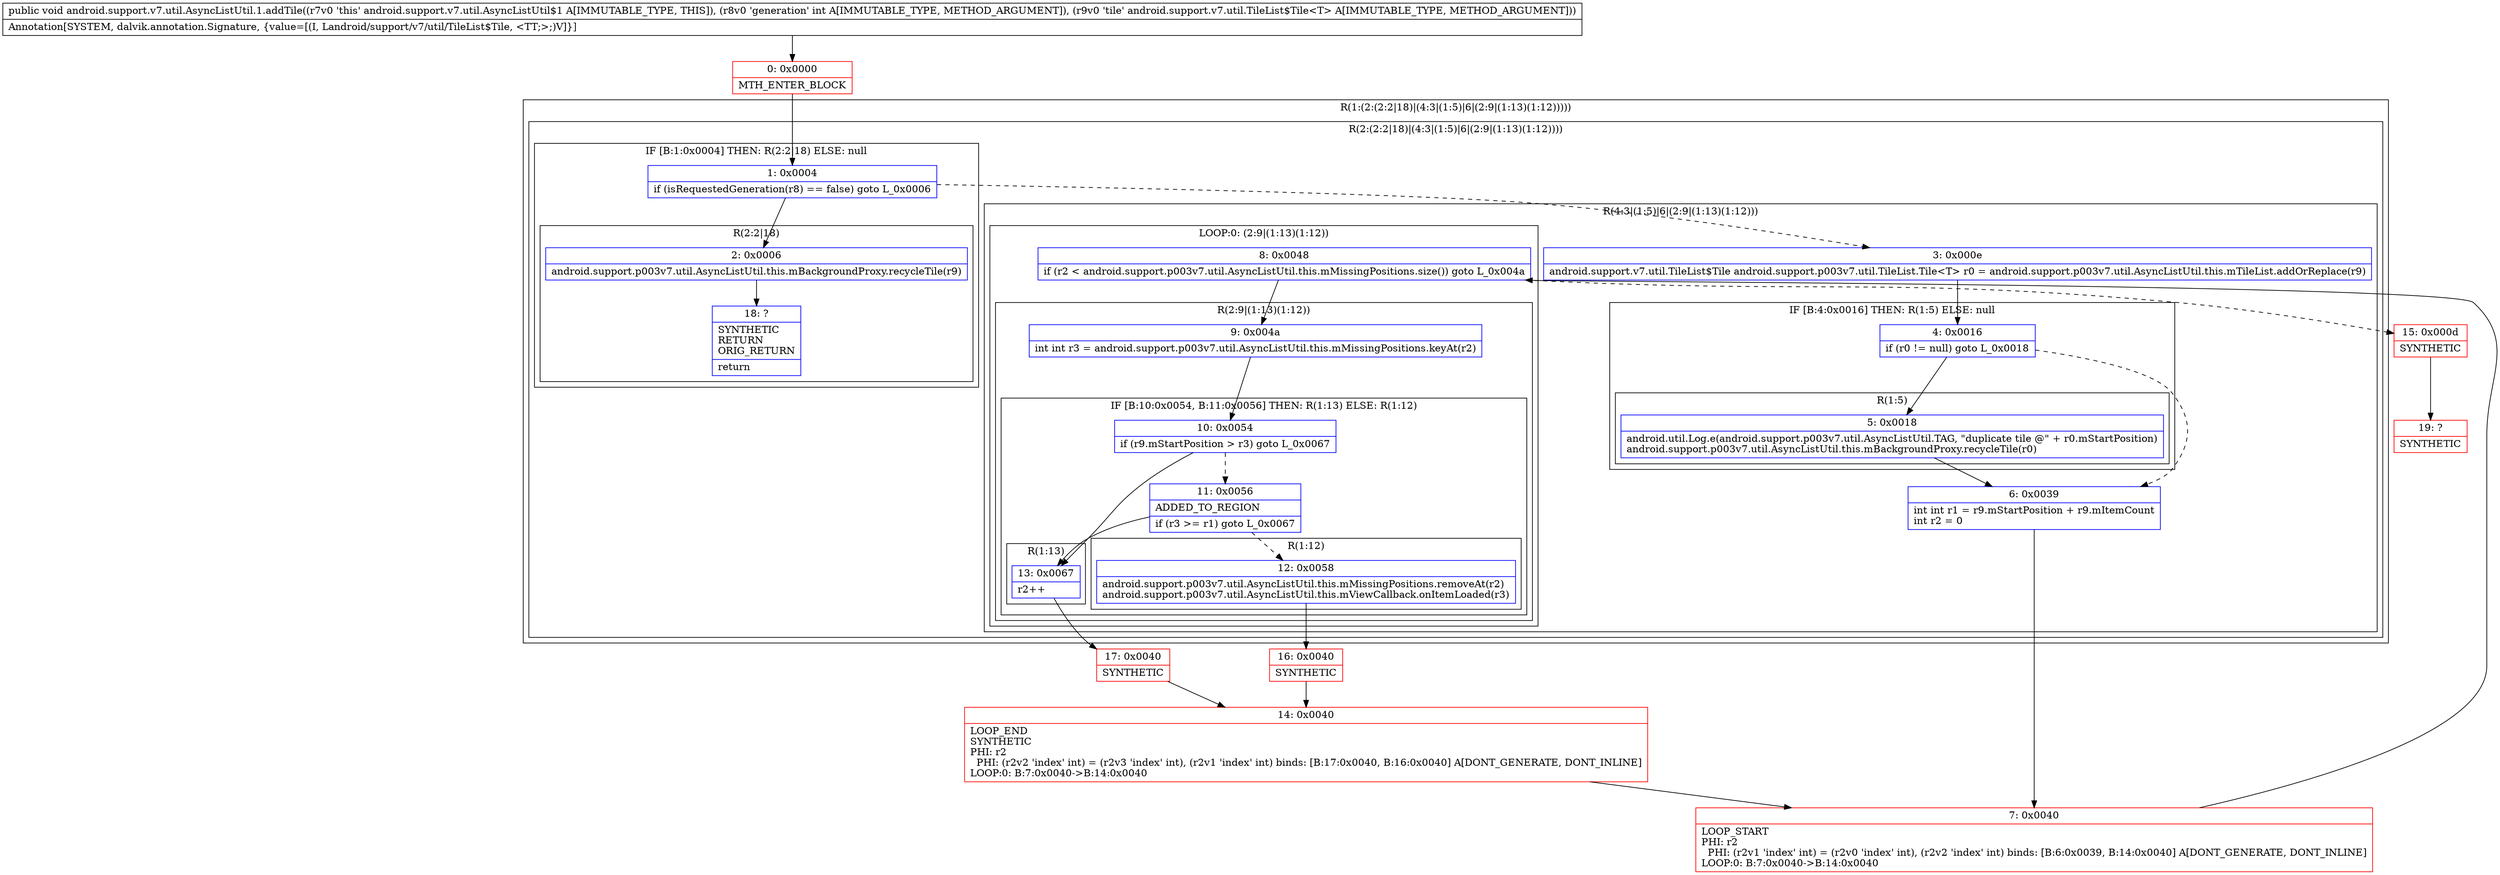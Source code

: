 digraph "CFG forandroid.support.v7.util.AsyncListUtil.1.addTile(ILandroid\/support\/v7\/util\/TileList$Tile;)V" {
subgraph cluster_Region_723106148 {
label = "R(1:(2:(2:2|18)|(4:3|(1:5)|6|(2:9|(1:13)(1:12)))))";
node [shape=record,color=blue];
subgraph cluster_Region_2029660697 {
label = "R(2:(2:2|18)|(4:3|(1:5)|6|(2:9|(1:13)(1:12))))";
node [shape=record,color=blue];
subgraph cluster_IfRegion_604714989 {
label = "IF [B:1:0x0004] THEN: R(2:2|18) ELSE: null";
node [shape=record,color=blue];
Node_1 [shape=record,label="{1\:\ 0x0004|if (isRequestedGeneration(r8) == false) goto L_0x0006\l}"];
subgraph cluster_Region_2050777367 {
label = "R(2:2|18)";
node [shape=record,color=blue];
Node_2 [shape=record,label="{2\:\ 0x0006|android.support.p003v7.util.AsyncListUtil.this.mBackgroundProxy.recycleTile(r9)\l}"];
Node_18 [shape=record,label="{18\:\ ?|SYNTHETIC\lRETURN\lORIG_RETURN\l|return\l}"];
}
}
subgraph cluster_Region_1555104735 {
label = "R(4:3|(1:5)|6|(2:9|(1:13)(1:12)))";
node [shape=record,color=blue];
Node_3 [shape=record,label="{3\:\ 0x000e|android.support.v7.util.TileList$Tile android.support.p003v7.util.TileList.Tile\<T\> r0 = android.support.p003v7.util.AsyncListUtil.this.mTileList.addOrReplace(r9)\l}"];
subgraph cluster_IfRegion_1437122458 {
label = "IF [B:4:0x0016] THEN: R(1:5) ELSE: null";
node [shape=record,color=blue];
Node_4 [shape=record,label="{4\:\ 0x0016|if (r0 != null) goto L_0x0018\l}"];
subgraph cluster_Region_1615741906 {
label = "R(1:5)";
node [shape=record,color=blue];
Node_5 [shape=record,label="{5\:\ 0x0018|android.util.Log.e(android.support.p003v7.util.AsyncListUtil.TAG, \"duplicate tile @\" + r0.mStartPosition)\landroid.support.p003v7.util.AsyncListUtil.this.mBackgroundProxy.recycleTile(r0)\l}"];
}
}
Node_6 [shape=record,label="{6\:\ 0x0039|int int r1 = r9.mStartPosition + r9.mItemCount\lint r2 = 0\l}"];
subgraph cluster_LoopRegion_1143754307 {
label = "LOOP:0: (2:9|(1:13)(1:12))";
node [shape=record,color=blue];
Node_8 [shape=record,label="{8\:\ 0x0048|if (r2 \< android.support.p003v7.util.AsyncListUtil.this.mMissingPositions.size()) goto L_0x004a\l}"];
subgraph cluster_Region_1450104263 {
label = "R(2:9|(1:13)(1:12))";
node [shape=record,color=blue];
Node_9 [shape=record,label="{9\:\ 0x004a|int int r3 = android.support.p003v7.util.AsyncListUtil.this.mMissingPositions.keyAt(r2)\l}"];
subgraph cluster_IfRegion_1260317 {
label = "IF [B:10:0x0054, B:11:0x0056] THEN: R(1:13) ELSE: R(1:12)";
node [shape=record,color=blue];
Node_10 [shape=record,label="{10\:\ 0x0054|if (r9.mStartPosition \> r3) goto L_0x0067\l}"];
Node_11 [shape=record,label="{11\:\ 0x0056|ADDED_TO_REGION\l|if (r3 \>= r1) goto L_0x0067\l}"];
subgraph cluster_Region_1416130363 {
label = "R(1:13)";
node [shape=record,color=blue];
Node_13 [shape=record,label="{13\:\ 0x0067|r2++\l}"];
}
subgraph cluster_Region_1329387460 {
label = "R(1:12)";
node [shape=record,color=blue];
Node_12 [shape=record,label="{12\:\ 0x0058|android.support.p003v7.util.AsyncListUtil.this.mMissingPositions.removeAt(r2)\landroid.support.p003v7.util.AsyncListUtil.this.mViewCallback.onItemLoaded(r3)\l}"];
}
}
}
}
}
}
}
Node_0 [shape=record,color=red,label="{0\:\ 0x0000|MTH_ENTER_BLOCK\l}"];
Node_7 [shape=record,color=red,label="{7\:\ 0x0040|LOOP_START\lPHI: r2 \l  PHI: (r2v1 'index' int) = (r2v0 'index' int), (r2v2 'index' int) binds: [B:6:0x0039, B:14:0x0040] A[DONT_GENERATE, DONT_INLINE]\lLOOP:0: B:7:0x0040\-\>B:14:0x0040\l}"];
Node_14 [shape=record,color=red,label="{14\:\ 0x0040|LOOP_END\lSYNTHETIC\lPHI: r2 \l  PHI: (r2v2 'index' int) = (r2v3 'index' int), (r2v1 'index' int) binds: [B:17:0x0040, B:16:0x0040] A[DONT_GENERATE, DONT_INLINE]\lLOOP:0: B:7:0x0040\-\>B:14:0x0040\l}"];
Node_15 [shape=record,color=red,label="{15\:\ 0x000d|SYNTHETIC\l}"];
Node_16 [shape=record,color=red,label="{16\:\ 0x0040|SYNTHETIC\l}"];
Node_17 [shape=record,color=red,label="{17\:\ 0x0040|SYNTHETIC\l}"];
Node_19 [shape=record,color=red,label="{19\:\ ?|SYNTHETIC\l}"];
MethodNode[shape=record,label="{public void android.support.v7.util.AsyncListUtil.1.addTile((r7v0 'this' android.support.v7.util.AsyncListUtil$1 A[IMMUTABLE_TYPE, THIS]), (r8v0 'generation' int A[IMMUTABLE_TYPE, METHOD_ARGUMENT]), (r9v0 'tile' android.support.v7.util.TileList$Tile\<T\> A[IMMUTABLE_TYPE, METHOD_ARGUMENT]))  | Annotation[SYSTEM, dalvik.annotation.Signature, \{value=[(I, Landroid\/support\/v7\/util\/TileList$Tile, \<TT;\>;)V]\}]\l}"];
MethodNode -> Node_0;
Node_1 -> Node_2;
Node_1 -> Node_3[style=dashed];
Node_2 -> Node_18;
Node_3 -> Node_4;
Node_4 -> Node_5;
Node_4 -> Node_6[style=dashed];
Node_5 -> Node_6;
Node_6 -> Node_7;
Node_8 -> Node_9;
Node_8 -> Node_15[style=dashed];
Node_9 -> Node_10;
Node_10 -> Node_11[style=dashed];
Node_10 -> Node_13;
Node_11 -> Node_12[style=dashed];
Node_11 -> Node_13;
Node_13 -> Node_17;
Node_12 -> Node_16;
Node_0 -> Node_1;
Node_7 -> Node_8;
Node_14 -> Node_7;
Node_15 -> Node_19;
Node_16 -> Node_14;
Node_17 -> Node_14;
}

